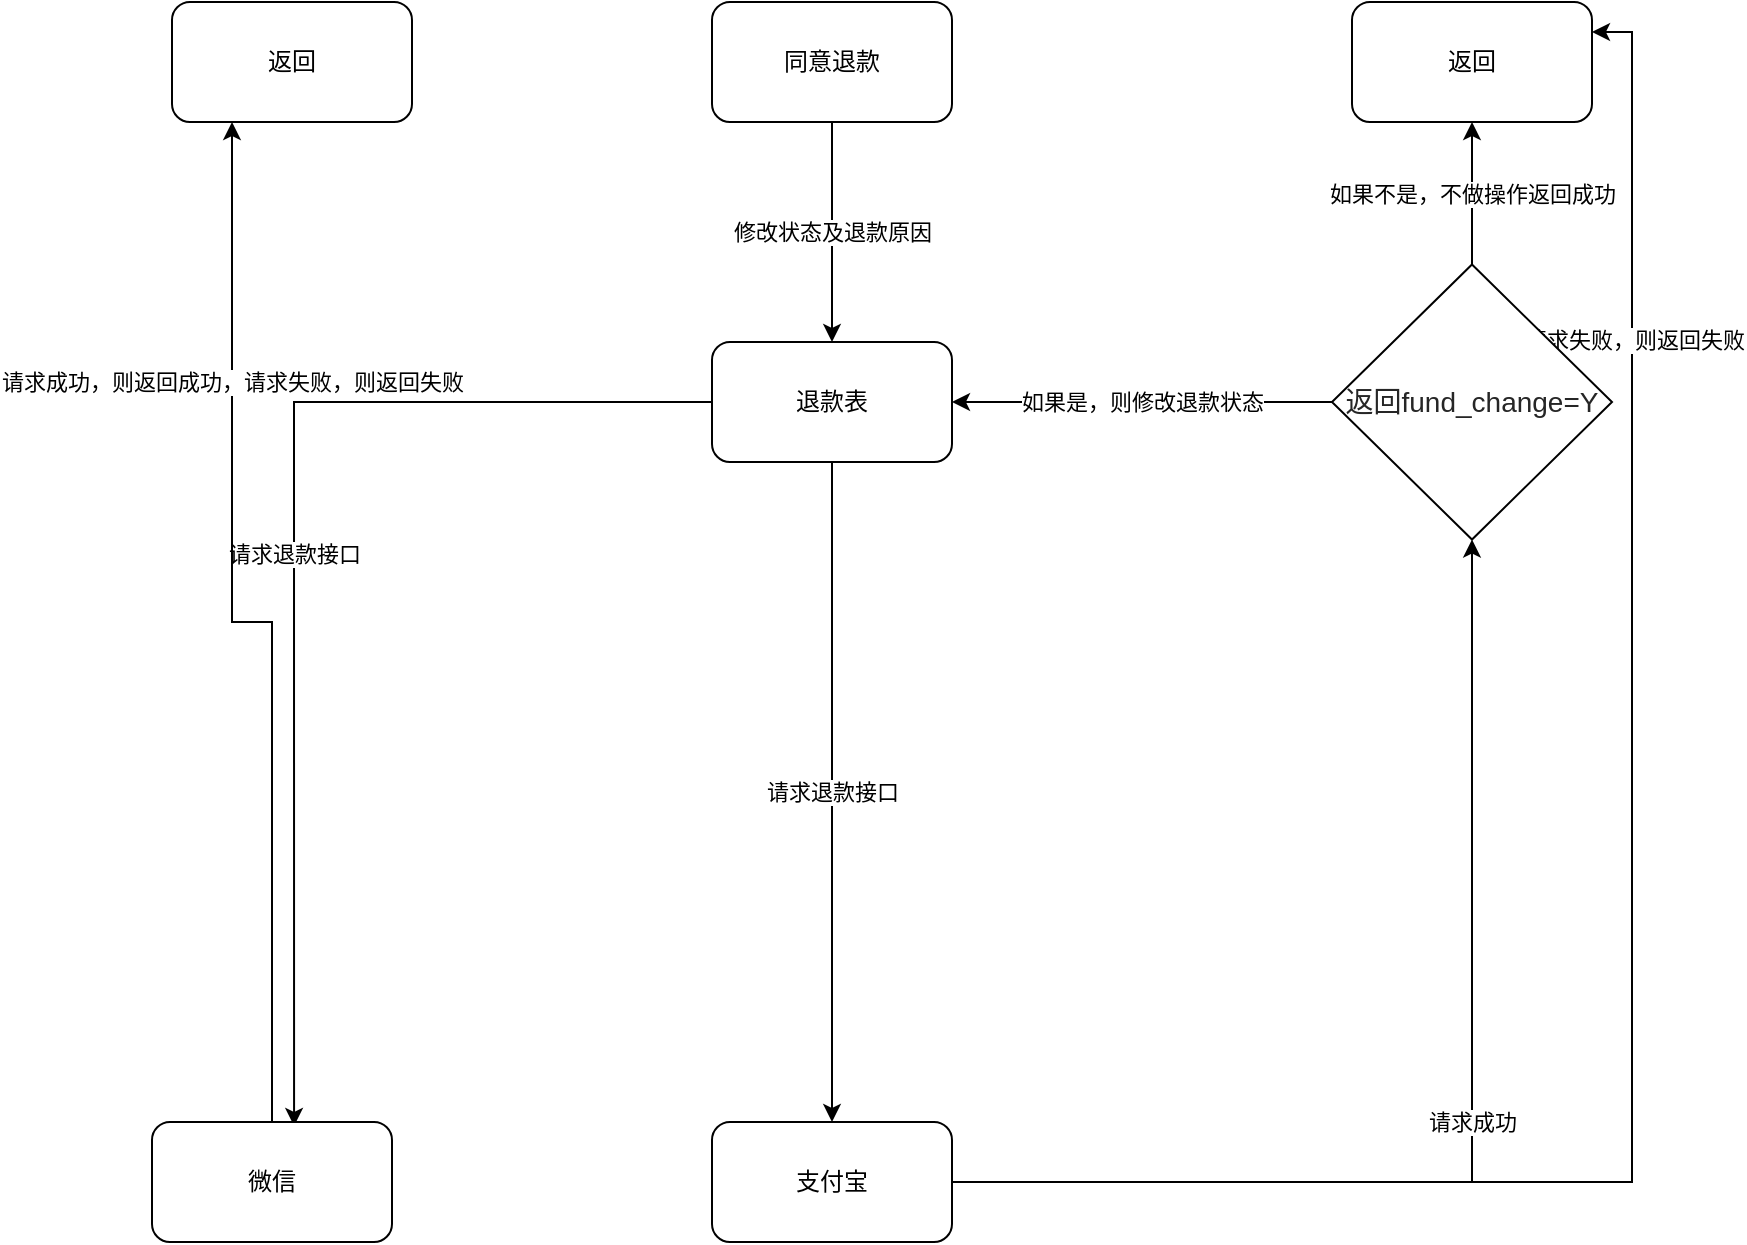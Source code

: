 <mxfile version="14.7.3" type="github">
  <diagram id="8ErIZX99hBg3tY-EivI7" name="第 1 页">
    <mxGraphModel dx="2249" dy="763" grid="1" gridSize="10" guides="1" tooltips="1" connect="1" arrows="1" fold="1" page="1" pageScale="1" pageWidth="827" pageHeight="1169" math="0" shadow="0">
      <root>
        <mxCell id="0" />
        <mxCell id="1" parent="0" />
        <mxCell id="mEoHpBIgfC-0nK4Zhj2Q-4" value="修改状态及退款原因" style="edgeStyle=orthogonalEdgeStyle;rounded=0;orthogonalLoop=1;jettySize=auto;html=1;" edge="1" parent="1" source="mEoHpBIgfC-0nK4Zhj2Q-1" target="mEoHpBIgfC-0nK4Zhj2Q-3">
          <mxGeometry relative="1" as="geometry" />
        </mxCell>
        <mxCell id="mEoHpBIgfC-0nK4Zhj2Q-1" value="同意退款" style="rounded=1;whiteSpace=wrap;html=1;" vertex="1" parent="1">
          <mxGeometry x="300" y="40" width="120" height="60" as="geometry" />
        </mxCell>
        <mxCell id="mEoHpBIgfC-0nK4Zhj2Q-11" value="请求退款接口" style="edgeStyle=orthogonalEdgeStyle;rounded=0;orthogonalLoop=1;jettySize=auto;html=1;entryX=0.5;entryY=0;entryDx=0;entryDy=0;" edge="1" parent="1" source="mEoHpBIgfC-0nK4Zhj2Q-3" target="mEoHpBIgfC-0nK4Zhj2Q-6">
          <mxGeometry relative="1" as="geometry" />
        </mxCell>
        <mxCell id="mEoHpBIgfC-0nK4Zhj2Q-20" value="请求退款接口" style="edgeStyle=orthogonalEdgeStyle;rounded=0;orthogonalLoop=1;jettySize=auto;html=1;entryX=0.592;entryY=0.033;entryDx=0;entryDy=0;entryPerimeter=0;" edge="1" parent="1" source="mEoHpBIgfC-0nK4Zhj2Q-3" target="mEoHpBIgfC-0nK4Zhj2Q-19">
          <mxGeometry relative="1" as="geometry" />
        </mxCell>
        <mxCell id="mEoHpBIgfC-0nK4Zhj2Q-3" value="退款表" style="rounded=1;whiteSpace=wrap;html=1;" vertex="1" parent="1">
          <mxGeometry x="300" y="210" width="120" height="60" as="geometry" />
        </mxCell>
        <mxCell id="mEoHpBIgfC-0nK4Zhj2Q-13" value="请求成功" style="edgeStyle=orthogonalEdgeStyle;rounded=0;orthogonalLoop=1;jettySize=auto;html=1;" edge="1" parent="1" source="mEoHpBIgfC-0nK4Zhj2Q-6" target="mEoHpBIgfC-0nK4Zhj2Q-14">
          <mxGeometry relative="1" as="geometry">
            <mxPoint x="600" y="300" as="targetPoint" />
          </mxGeometry>
        </mxCell>
        <mxCell id="mEoHpBIgfC-0nK4Zhj2Q-25" style="edgeStyle=orthogonalEdgeStyle;rounded=0;orthogonalLoop=1;jettySize=auto;html=1;entryX=1;entryY=0.25;entryDx=0;entryDy=0;" edge="1" parent="1" source="mEoHpBIgfC-0nK4Zhj2Q-6" target="mEoHpBIgfC-0nK4Zhj2Q-17">
          <mxGeometry relative="1" as="geometry" />
        </mxCell>
        <mxCell id="mEoHpBIgfC-0nK4Zhj2Q-26" value="请求失败，则返回失败" style="edgeLabel;html=1;align=center;verticalAlign=middle;resizable=0;points=[];" vertex="1" connectable="0" parent="mEoHpBIgfC-0nK4Zhj2Q-25">
          <mxGeometry x="0.629" y="-1" relative="1" as="geometry">
            <mxPoint as="offset" />
          </mxGeometry>
        </mxCell>
        <mxCell id="mEoHpBIgfC-0nK4Zhj2Q-6" value="支付宝" style="rounded=1;whiteSpace=wrap;html=1;" vertex="1" parent="1">
          <mxGeometry x="300" y="600" width="120" height="60" as="geometry" />
        </mxCell>
        <mxCell id="mEoHpBIgfC-0nK4Zhj2Q-16" value="如果是，则修改退款状态" style="edgeStyle=orthogonalEdgeStyle;rounded=0;orthogonalLoop=1;jettySize=auto;html=1;entryX=1;entryY=0.5;entryDx=0;entryDy=0;" edge="1" parent="1" source="mEoHpBIgfC-0nK4Zhj2Q-14" target="mEoHpBIgfC-0nK4Zhj2Q-3">
          <mxGeometry relative="1" as="geometry" />
        </mxCell>
        <mxCell id="mEoHpBIgfC-0nK4Zhj2Q-18" value="如果不是，不做操作返回成功" style="edgeStyle=orthogonalEdgeStyle;rounded=0;orthogonalLoop=1;jettySize=auto;html=1;exitX=0.5;exitY=0;exitDx=0;exitDy=0;entryX=0.5;entryY=1;entryDx=0;entryDy=0;" edge="1" parent="1" source="mEoHpBIgfC-0nK4Zhj2Q-14" target="mEoHpBIgfC-0nK4Zhj2Q-17">
          <mxGeometry relative="1" as="geometry" />
        </mxCell>
        <mxCell id="mEoHpBIgfC-0nK4Zhj2Q-14" value="&lt;span style=&quot;color: #262626 ; font-size: 14px&quot;&gt;返回fund_change=Y&lt;/span&gt;" style="rhombus;whiteSpace=wrap;html=1;" vertex="1" parent="1">
          <mxGeometry x="610" y="171.25" width="140" height="137.5" as="geometry" />
        </mxCell>
        <mxCell id="mEoHpBIgfC-0nK4Zhj2Q-17" value="返回" style="rounded=1;whiteSpace=wrap;html=1;" vertex="1" parent="1">
          <mxGeometry x="620" y="40" width="120" height="60" as="geometry" />
        </mxCell>
        <mxCell id="mEoHpBIgfC-0nK4Zhj2Q-24" value="请求成功，则返回成功，请求失败，则返回失败" style="edgeStyle=orthogonalEdgeStyle;rounded=0;orthogonalLoop=1;jettySize=auto;html=1;entryX=0.25;entryY=1;entryDx=0;entryDy=0;" edge="1" parent="1" source="mEoHpBIgfC-0nK4Zhj2Q-19" target="mEoHpBIgfC-0nK4Zhj2Q-23">
          <mxGeometry x="0.5" relative="1" as="geometry">
            <mxPoint as="offset" />
          </mxGeometry>
        </mxCell>
        <mxCell id="mEoHpBIgfC-0nK4Zhj2Q-19" value="微信" style="rounded=1;whiteSpace=wrap;html=1;" vertex="1" parent="1">
          <mxGeometry x="20" y="600" width="120" height="60" as="geometry" />
        </mxCell>
        <mxCell id="mEoHpBIgfC-0nK4Zhj2Q-23" value="返回" style="rounded=1;whiteSpace=wrap;html=1;" vertex="1" parent="1">
          <mxGeometry x="30" y="40" width="120" height="60" as="geometry" />
        </mxCell>
      </root>
    </mxGraphModel>
  </diagram>
</mxfile>
